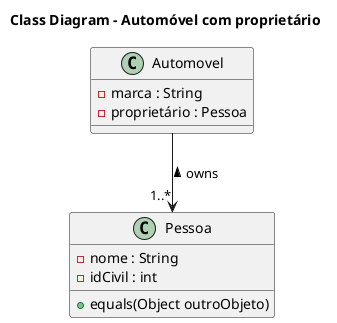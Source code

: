 @startuml
'https://plantuml.com/class-diagram

Title Class Diagram - Automóvel com proprietário

class Automovel{
- marca : String
- proprietário : Pessoa
}

class Pessoa{
- nome : String
- idCivil : int
+ equals(Object outroObjeto)
}

Automovel  --> "1..*" Pessoa : owns <

@enduml